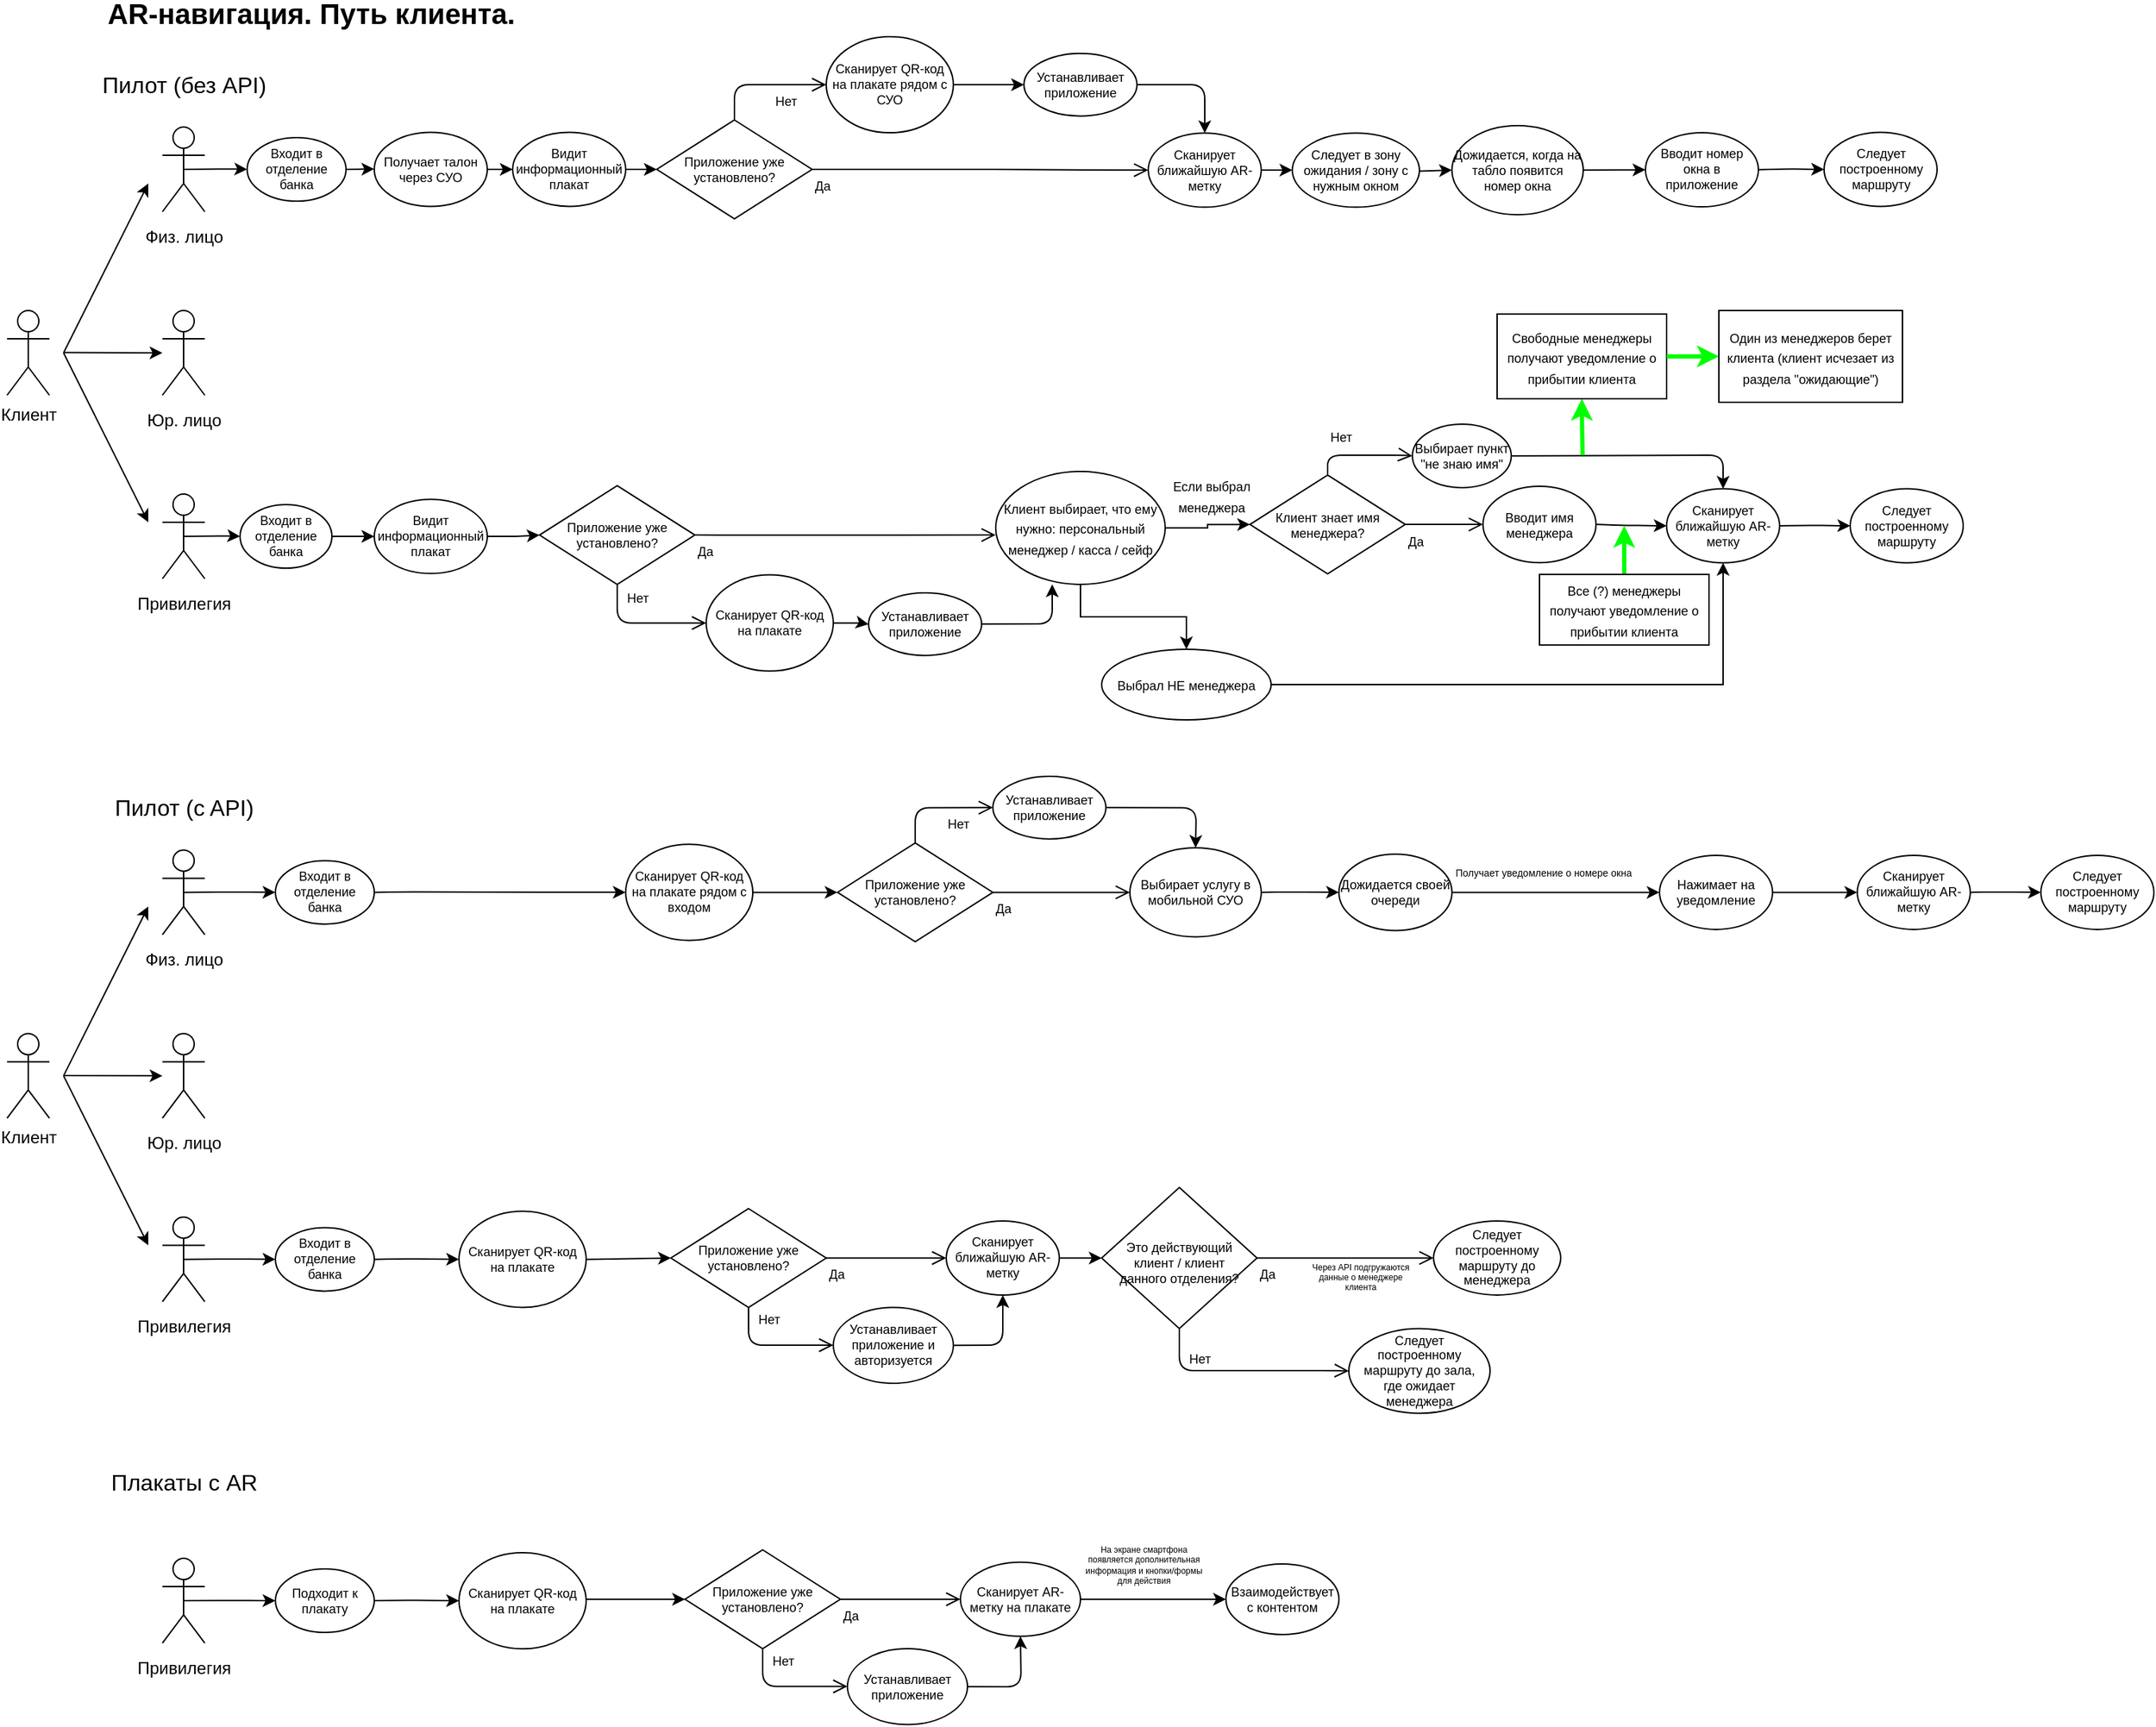 <mxfile version="14.0.3" type="github">
  <diagram id="Rl4V-yFyULAMdKKbUMDl" name="Page-1">
    <mxGraphModel dx="1034" dy="491" grid="1" gridSize="10" guides="1" tooltips="1" connect="1" arrows="1" fold="1" page="1" pageScale="1" pageWidth="827" pageHeight="1169" math="0" shadow="0">
      <root>
        <mxCell id="0" />
        <mxCell id="1" parent="0" />
        <mxCell id="6beYRVkDOcadKEBixAy4-1" value="&lt;p class=&quot;MsoNormal&quot; style=&quot;margin: 0cm 0cm 8pt; line-height: 15.693px; font-size: 20px;&quot;&gt;&lt;span style=&quot;font-size: 20px;&quot;&gt;&lt;span lang=&quot;EN-US&quot; style=&quot;font-size: 20px; line-height: 17.12px;&quot;&gt;AR&lt;/span&gt;&lt;/span&gt;&lt;span style=&quot;font-size: 20px;&quot;&gt;&lt;span style=&quot;font-size: 20px; line-height: 17.12px;&quot;&gt;-навигация. Путь клиента.&lt;/span&gt;&lt;/span&gt;&lt;/p&gt;" style="text;html=1;align=center;verticalAlign=middle;resizable=0;points=[];autosize=1;fontFamily=Helvetica;fontStyle=1;fontSize=20;" parent="1" vertex="1">
          <mxGeometry x="80" y="50" width="310" height="30" as="geometry" />
        </mxCell>
        <mxCell id="6beYRVkDOcadKEBixAy4-2" value="Клиент" style="shape=umlActor;verticalLabelPosition=bottom;verticalAlign=top;html=1;outlineConnect=0;fontFamily=Helvetica;align=center;" parent="1" vertex="1">
          <mxGeometry x="20" y="270" width="30" height="60" as="geometry" />
        </mxCell>
        <mxCell id="6beYRVkDOcadKEBixAy4-3" value="Пилот (без API)" style="text;html=1;align=center;verticalAlign=middle;resizable=0;points=[];autosize=1;fontSize=16;fontFamily=Helvetica;" parent="1" vertex="1">
          <mxGeometry x="80" y="100" width="130" height="20" as="geometry" />
        </mxCell>
        <mxCell id="6beYRVkDOcadKEBixAy4-6" value="" style="endArrow=classic;html=1;fontFamily=Helvetica;fontSize=16;" parent="1" edge="1">
          <mxGeometry width="50" height="50" relative="1" as="geometry">
            <mxPoint x="60" y="300" as="sourcePoint" />
            <mxPoint x="120" y="180" as="targetPoint" />
          </mxGeometry>
        </mxCell>
        <mxCell id="6beYRVkDOcadKEBixAy4-7" value="" style="endArrow=classic;html=1;fontFamily=Helvetica;fontSize=16;" parent="1" edge="1">
          <mxGeometry width="50" height="50" relative="1" as="geometry">
            <mxPoint x="60" y="299.76" as="sourcePoint" />
            <mxPoint x="130" y="300" as="targetPoint" />
          </mxGeometry>
        </mxCell>
        <mxCell id="6beYRVkDOcadKEBixAy4-8" value="" style="endArrow=classic;html=1;fontFamily=Helvetica;fontSize=16;" parent="1" edge="1">
          <mxGeometry width="50" height="50" relative="1" as="geometry">
            <mxPoint x="60" y="300" as="sourcePoint" />
            <mxPoint x="120" y="420" as="targetPoint" />
          </mxGeometry>
        </mxCell>
        <mxCell id="6beYRVkDOcadKEBixAy4-9" value="&lt;font style=&quot;font-size: 12px&quot;&gt;Физ. лицо&lt;/font&gt;" style="shape=umlActor;verticalLabelPosition=bottom;verticalAlign=top;html=1;outlineConnect=0;fontFamily=Helvetica;fontSize=16;align=center;" parent="1" vertex="1">
          <mxGeometry x="130" y="140" width="30" height="60" as="geometry" />
        </mxCell>
        <mxCell id="6beYRVkDOcadKEBixAy4-10" value="&lt;font style=&quot;font-size: 12px&quot;&gt;Юр. лицо&lt;/font&gt;" style="shape=umlActor;verticalLabelPosition=bottom;verticalAlign=top;html=1;outlineConnect=0;fontFamily=Helvetica;fontSize=16;align=center;" parent="1" vertex="1">
          <mxGeometry x="130" y="270" width="30" height="60" as="geometry" />
        </mxCell>
        <mxCell id="6beYRVkDOcadKEBixAy4-11" value="&lt;font style=&quot;font-size: 12px&quot;&gt;Привилегия&lt;/font&gt;" style="shape=umlActor;verticalLabelPosition=bottom;verticalAlign=top;html=1;outlineConnect=0;fontFamily=Helvetica;fontSize=16;align=center;" parent="1" vertex="1">
          <mxGeometry x="130" y="400" width="30" height="60" as="geometry" />
        </mxCell>
        <mxCell id="6beYRVkDOcadKEBixAy4-12" value="" style="endArrow=classic;html=1;fontFamily=Helvetica;fontSize=16;entryX=0;entryY=0.5;entryDx=0;entryDy=0;exitX=0.5;exitY=0.5;exitDx=0;exitDy=0;exitPerimeter=0;" parent="1" source="6beYRVkDOcadKEBixAy4-9" target="6beYRVkDOcadKEBixAy4-17" edge="1">
          <mxGeometry width="50" height="50" relative="1" as="geometry">
            <mxPoint x="170" y="169.71" as="sourcePoint" />
            <mxPoint x="200" y="169.71" as="targetPoint" />
            <Array as="points">
              <mxPoint x="180" y="169.71" />
            </Array>
          </mxGeometry>
        </mxCell>
        <mxCell id="6beYRVkDOcadKEBixAy4-17" value="Входит в отделение банка" style="ellipse;fontFamily=Helvetica;fontSize=9;align=center;verticalAlign=middle;horizontal=1;spacing=2;whiteSpace=wrap;html=1;" parent="1" vertex="1">
          <mxGeometry x="190" y="147.5" width="70" height="45" as="geometry" />
        </mxCell>
        <mxCell id="6beYRVkDOcadKEBixAy4-24" value="" style="endArrow=classic;html=1;fontFamily=Helvetica;fontSize=16;entryX=0;entryY=0.5;entryDx=0;entryDy=0;exitX=0.5;exitY=0.5;exitDx=0;exitDy=0;exitPerimeter=0;" parent="1" source="6beYRVkDOcadKEBixAy4-11" target="6beYRVkDOcadKEBixAy4-25" edge="1">
          <mxGeometry width="50" height="50" relative="1" as="geometry">
            <mxPoint x="170" y="429.71" as="sourcePoint" />
            <mxPoint x="200" y="429.71" as="targetPoint" />
            <Array as="points">
              <mxPoint x="180" y="429.71" />
            </Array>
          </mxGeometry>
        </mxCell>
        <mxCell id="zda39viZkUBvIgCVlpMY-27" value="" style="edgeStyle=orthogonalEdgeStyle;rounded=0;orthogonalLoop=1;jettySize=auto;html=1;strokeColor=#000000;strokeWidth=1;" edge="1" parent="1" source="6beYRVkDOcadKEBixAy4-25" target="zda39viZkUBvIgCVlpMY-25">
          <mxGeometry relative="1" as="geometry" />
        </mxCell>
        <mxCell id="6beYRVkDOcadKEBixAy4-25" value="Входит в отделение банка" style="ellipse;fontFamily=Helvetica;fontSize=9;align=center;verticalAlign=middle;horizontal=1;spacing=2;whiteSpace=wrap;html=1;" parent="1" vertex="1">
          <mxGeometry x="185" y="407.5" width="65" height="45" as="geometry" />
        </mxCell>
        <mxCell id="6beYRVkDOcadKEBixAy4-32" value="" style="endArrow=classic;html=1;fontFamily=Helvetica;fontSize=16;entryX=0;entryY=0.5;entryDx=0;entryDy=0;exitX=1;exitY=0.5;exitDx=0;exitDy=0;" parent="1" source="6beYRVkDOcadKEBixAy4-17" target="6beYRVkDOcadKEBixAy4-33" edge="1">
          <mxGeometry width="50" height="50" relative="1" as="geometry">
            <mxPoint x="262" y="170" as="sourcePoint" />
            <mxPoint x="300" y="169.71" as="targetPoint" />
            <Array as="points">
              <mxPoint x="280" y="169.71" />
            </Array>
          </mxGeometry>
        </mxCell>
        <mxCell id="zda39viZkUBvIgCVlpMY-19" value="" style="edgeStyle=orthogonalEdgeStyle;rounded=0;orthogonalLoop=1;jettySize=auto;html=1;strokeColor=#000000;strokeWidth=1;" edge="1" parent="1" source="6beYRVkDOcadKEBixAy4-33" target="zda39viZkUBvIgCVlpMY-18">
          <mxGeometry relative="1" as="geometry" />
        </mxCell>
        <mxCell id="6beYRVkDOcadKEBixAy4-33" value="Получает талон через СУО" style="ellipse;fontFamily=Helvetica;fontSize=9;align=center;verticalAlign=middle;horizontal=1;spacing=2;whiteSpace=wrap;html=1;" parent="1" vertex="1">
          <mxGeometry x="280" y="143.75" width="80" height="52.5" as="geometry" />
        </mxCell>
        <mxCell id="zda39viZkUBvIgCVlpMY-11" value="" style="edgeStyle=orthogonalEdgeStyle;rounded=0;orthogonalLoop=1;jettySize=auto;html=1;strokeWidth=1;" edge="1" parent="1" source="6beYRVkDOcadKEBixAy4-35" target="6beYRVkDOcadKEBixAy4-50">
          <mxGeometry relative="1" as="geometry" />
        </mxCell>
        <mxCell id="6beYRVkDOcadKEBixAy4-35" value="Сканирует QR-код на плакате рядом с СУО" style="ellipse;fontFamily=Helvetica;fontSize=9;align=center;verticalAlign=middle;horizontal=1;spacing=2;whiteSpace=wrap;html=1;" parent="1" vertex="1">
          <mxGeometry x="600" y="75.94" width="90" height="68.12" as="geometry" />
        </mxCell>
        <mxCell id="6beYRVkDOcadKEBixAy4-46" value="Приложение уже установлено?" style="rhombus;whiteSpace=wrap;html=1;fontFamily=Helvetica;fontSize=9;align=center;fillColor=none;" parent="1" vertex="1">
          <mxGeometry x="480" y="135" width="110" height="70" as="geometry" />
        </mxCell>
        <mxCell id="6beYRVkDOcadKEBixAy4-47" value="Нет" style="edgeStyle=orthogonalEdgeStyle;html=1;align=left;verticalAlign=bottom;endArrow=open;endSize=8;fontFamily=Helvetica;fontSize=9;exitX=0.5;exitY=0;exitDx=0;exitDy=0;" parent="1" source="6beYRVkDOcadKEBixAy4-46" edge="1">
          <mxGeometry x="0.143" y="-20" relative="1" as="geometry">
            <mxPoint x="600" y="110" as="targetPoint" />
            <Array as="points">
              <mxPoint x="535" y="110" />
            </Array>
            <mxPoint as="offset" />
          </mxGeometry>
        </mxCell>
        <mxCell id="6beYRVkDOcadKEBixAy4-48" value="Да" style="edgeStyle=orthogonalEdgeStyle;html=1;align=left;verticalAlign=top;endArrow=open;endSize=8;fontFamily=Helvetica;fontSize=9;exitX=1;exitY=0.5;exitDx=0;exitDy=0;entryX=0;entryY=0.5;entryDx=0;entryDy=0;" parent="1" source="6beYRVkDOcadKEBixAy4-46" target="zda39viZkUBvIgCVlpMY-20" edge="1">
          <mxGeometry x="-1" relative="1" as="geometry">
            <mxPoint x="820" y="170" as="targetPoint" />
            <mxPoint x="750" y="170" as="sourcePoint" />
          </mxGeometry>
        </mxCell>
        <mxCell id="6beYRVkDOcadKEBixAy4-49" value="" style="endArrow=classic;html=1;fontFamily=Helvetica;fontSize=9;entryX=0;entryY=0.5;entryDx=0;entryDy=0;" parent="1" target="6beYRVkDOcadKEBixAy4-46" edge="1">
          <mxGeometry width="50" height="50" relative="1" as="geometry">
            <mxPoint x="440" y="170" as="sourcePoint" />
            <mxPoint x="610" y="170" as="targetPoint" />
          </mxGeometry>
        </mxCell>
        <mxCell id="6beYRVkDOcadKEBixAy4-50" value="Устанавливает приложение" style="ellipse;fontFamily=Helvetica;fontSize=9;align=center;verticalAlign=middle;horizontal=1;spacing=2;whiteSpace=wrap;html=1;" parent="1" vertex="1">
          <mxGeometry x="740" y="87.82" width="80" height="44.37" as="geometry" />
        </mxCell>
        <mxCell id="6beYRVkDOcadKEBixAy4-52" value="" style="endArrow=classic;html=1;strokeColor=#000000;fontFamily=Helvetica;fontSize=9;exitX=1;exitY=0.5;exitDx=0;exitDy=0;entryX=0.5;entryY=0;entryDx=0;entryDy=0;" parent="1" source="6beYRVkDOcadKEBixAy4-50" target="zda39viZkUBvIgCVlpMY-20" edge="1">
          <mxGeometry width="50" height="50" relative="1" as="geometry">
            <mxPoint x="820" y="110" as="sourcePoint" />
            <mxPoint x="870" y="130" as="targetPoint" />
            <Array as="points">
              <mxPoint x="868" y="110" />
            </Array>
          </mxGeometry>
        </mxCell>
        <mxCell id="6beYRVkDOcadKEBixAy4-53" value="Дожидается, когда на табло появится номер окна" style="ellipse;fontFamily=Helvetica;fontSize=9;align=center;verticalAlign=middle;horizontal=1;spacing=2;whiteSpace=wrap;html=1;" parent="1" vertex="1">
          <mxGeometry x="1043" y="138.99" width="93" height="63.13" as="geometry" />
        </mxCell>
        <mxCell id="6beYRVkDOcadKEBixAy4-54" value="" style="endArrow=classic;html=1;fontFamily=Helvetica;fontSize=16;exitX=1;exitY=0.5;exitDx=0;exitDy=0;entryX=0;entryY=0.5;entryDx=0;entryDy=0;" parent="1" source="6beYRVkDOcadKEBixAy4-53" target="6beYRVkDOcadKEBixAy4-55" edge="1">
          <mxGeometry width="50" height="50" relative="1" as="geometry">
            <mxPoint x="1006.5" y="169.71" as="sourcePoint" />
            <mxPoint x="1036.5" y="169.71" as="targetPoint" />
            <Array as="points" />
          </mxGeometry>
        </mxCell>
        <mxCell id="6beYRVkDOcadKEBixAy4-55" value="Вводит номер окна в приложение" style="ellipse;fontFamily=Helvetica;fontSize=9;align=center;verticalAlign=middle;horizontal=1;spacing=2;whiteSpace=wrap;html=1;" parent="1" vertex="1">
          <mxGeometry x="1180" y="144.06" width="80" height="52.5" as="geometry" />
        </mxCell>
        <mxCell id="6beYRVkDOcadKEBixAy4-63" value="" style="endArrow=classic;html=1;fontFamily=Helvetica;fontSize=16;exitX=1;exitY=0.5;exitDx=0;exitDy=0;entryX=0;entryY=0.5;entryDx=0;entryDy=0;" parent="1" source="6beYRVkDOcadKEBixAy4-55" target="6beYRVkDOcadKEBixAy4-64" edge="1">
          <mxGeometry width="50" height="50" relative="1" as="geometry">
            <mxPoint x="1256.5" y="170" as="sourcePoint" />
            <mxPoint x="1296.5" y="169.71" as="targetPoint" />
            <Array as="points">
              <mxPoint x="1276.5" y="169.71" />
            </Array>
          </mxGeometry>
        </mxCell>
        <mxCell id="6beYRVkDOcadKEBixAy4-64" value="Следует построенному маршруту" style="ellipse;fontFamily=Helvetica;fontSize=9;align=center;verticalAlign=middle;horizontal=1;spacing=2;whiteSpace=wrap;html=1;" parent="1" vertex="1">
          <mxGeometry x="1306.5" y="143.75" width="80" height="52.5" as="geometry" />
        </mxCell>
        <mxCell id="zda39viZkUBvIgCVlpMY-17" value="" style="edgeStyle=orthogonalEdgeStyle;rounded=0;orthogonalLoop=1;jettySize=auto;html=1;strokeColor=#000000;strokeWidth=1;" edge="1" parent="1" source="6beYRVkDOcadKEBixAy4-66" target="6beYRVkDOcadKEBixAy4-80">
          <mxGeometry relative="1" as="geometry" />
        </mxCell>
        <mxCell id="6beYRVkDOcadKEBixAy4-66" value="Сканирует QR-код на плакате" style="ellipse;fontFamily=Helvetica;fontSize=9;align=center;verticalAlign=middle;horizontal=1;spacing=2;whiteSpace=wrap;html=1;" parent="1" vertex="1">
          <mxGeometry x="515" y="457.31" width="90" height="68.12" as="geometry" />
        </mxCell>
        <mxCell id="6beYRVkDOcadKEBixAy4-73" value="Приложение уже установлено?" style="rhombus;whiteSpace=wrap;html=1;fontFamily=Helvetica;fontSize=9;align=center;fillColor=none;" parent="1" vertex="1">
          <mxGeometry x="397" y="394.06" width="110" height="70" as="geometry" />
        </mxCell>
        <mxCell id="6beYRVkDOcadKEBixAy4-74" value="Нет" style="edgeStyle=orthogonalEdgeStyle;html=1;align=left;verticalAlign=bottom;endArrow=open;endSize=8;fontFamily=Helvetica;fontSize=9;exitX=0.5;exitY=1;exitDx=0;exitDy=0;entryX=0;entryY=0.5;entryDx=0;entryDy=0;" parent="1" source="6beYRVkDOcadKEBixAy4-73" target="6beYRVkDOcadKEBixAy4-66" edge="1">
          <mxGeometry x="-0.606" y="5" relative="1" as="geometry">
            <mxPoint x="507" y="489.06" as="targetPoint" />
            <Array as="points">
              <mxPoint x="452" y="491.06" />
            </Array>
            <mxPoint as="offset" />
          </mxGeometry>
        </mxCell>
        <mxCell id="6beYRVkDOcadKEBixAy4-75" value="Да" style="edgeStyle=orthogonalEdgeStyle;html=1;align=left;verticalAlign=top;endArrow=open;endSize=8;fontFamily=Helvetica;fontSize=9;exitX=1;exitY=0.5;exitDx=0;exitDy=0;" parent="1" source="6beYRVkDOcadKEBixAy4-73" edge="1">
          <mxGeometry x="-1" relative="1" as="geometry">
            <mxPoint x="720" y="429" as="targetPoint" />
            <mxPoint x="470" y="429.06" as="sourcePoint" />
          </mxGeometry>
        </mxCell>
        <mxCell id="6beYRVkDOcadKEBixAy4-80" value="Устанавливает приложение" style="ellipse;fontFamily=Helvetica;fontSize=9;align=center;verticalAlign=middle;horizontal=1;spacing=2;whiteSpace=wrap;html=1;" parent="1" vertex="1">
          <mxGeometry x="630" y="470" width="80" height="44.37" as="geometry" />
        </mxCell>
        <mxCell id="6beYRVkDOcadKEBixAy4-81" value="" style="endArrow=classic;html=1;strokeColor=#000000;fontFamily=Helvetica;fontSize=9;exitX=1;exitY=0.5;exitDx=0;exitDy=0;" parent="1" source="6beYRVkDOcadKEBixAy4-80" edge="1">
          <mxGeometry width="50" height="50" relative="1" as="geometry">
            <mxPoint x="880.5" y="492.185" as="sourcePoint" />
            <mxPoint x="760" y="464" as="targetPoint" />
            <Array as="points">
              <mxPoint x="760" y="492" />
            </Array>
          </mxGeometry>
        </mxCell>
        <mxCell id="6beYRVkDOcadKEBixAy4-84" value="Клиент знает имя менеджера?" style="rhombus;whiteSpace=wrap;html=1;fontFamily=Helvetica;fontSize=9;align=center;fillColor=none;" parent="1" vertex="1">
          <mxGeometry x="900" y="386.56" width="110" height="70" as="geometry" />
        </mxCell>
        <mxCell id="6beYRVkDOcadKEBixAy4-85" value="Нет" style="edgeStyle=orthogonalEdgeStyle;html=1;align=left;verticalAlign=bottom;endArrow=open;endSize=8;fontFamily=Helvetica;fontSize=9;exitX=0.5;exitY=0;exitDx=0;exitDy=0;entryX=0;entryY=0.5;entryDx=0;entryDy=0;" parent="1" source="6beYRVkDOcadKEBixAy4-84" target="6beYRVkDOcadKEBixAy4-88" edge="1">
          <mxGeometry x="-0.606" y="5" relative="1" as="geometry">
            <mxPoint x="1010" y="372.5" as="targetPoint" />
            <Array as="points">
              <mxPoint x="955" y="372.5" />
              <mxPoint x="1010" y="372.5" />
            </Array>
            <mxPoint as="offset" />
          </mxGeometry>
        </mxCell>
        <mxCell id="6beYRVkDOcadKEBixAy4-86" value="Да" style="edgeStyle=orthogonalEdgeStyle;html=1;align=left;verticalAlign=top;endArrow=open;endSize=8;fontFamily=Helvetica;fontSize=9;exitX=1;exitY=0.5;exitDx=0;exitDy=0;entryX=0;entryY=0.5;entryDx=0;entryDy=0;" parent="1" source="6beYRVkDOcadKEBixAy4-84" target="6beYRVkDOcadKEBixAy4-87" edge="1">
          <mxGeometry x="-1" relative="1" as="geometry">
            <mxPoint x="1055" y="421.5" as="targetPoint" />
            <mxPoint x="1030" y="421.56" as="sourcePoint" />
          </mxGeometry>
        </mxCell>
        <mxCell id="6beYRVkDOcadKEBixAy4-87" value="Вводит имя менеджера" style="ellipse;fontFamily=Helvetica;fontSize=9;align=center;verticalAlign=middle;horizontal=1;spacing=2;whiteSpace=wrap;html=1;" parent="1" vertex="1">
          <mxGeometry x="1065" y="394.53" width="80" height="54.06" as="geometry" />
        </mxCell>
        <mxCell id="6beYRVkDOcadKEBixAy4-88" value="Выбирает пункт &quot;не знаю имя&quot;" style="ellipse;fontFamily=Helvetica;fontSize=9;align=center;verticalAlign=middle;horizontal=1;spacing=2;whiteSpace=wrap;html=1;" parent="1" vertex="1">
          <mxGeometry x="1015" y="350.47" width="70" height="45" as="geometry" />
        </mxCell>
        <mxCell id="6beYRVkDOcadKEBixAy4-90" value="" style="endArrow=classic;html=1;fontFamily=Helvetica;fontSize=16;exitX=1;exitY=0.5;exitDx=0;exitDy=0;entryX=0;entryY=0.5;entryDx=0;entryDy=0;" parent="1" source="6beYRVkDOcadKEBixAy4-87" target="6beYRVkDOcadKEBixAy4-91" edge="1">
          <mxGeometry width="50" height="50" relative="1" as="geometry">
            <mxPoint x="1155.0" y="422.21" as="sourcePoint" />
            <mxPoint x="1185.0" y="422.21" as="targetPoint" />
            <Array as="points">
              <mxPoint x="1165" y="422.21" />
            </Array>
          </mxGeometry>
        </mxCell>
        <mxCell id="6beYRVkDOcadKEBixAy4-91" value="Сканирует ближайшую AR-метку" style="ellipse;fontFamily=Helvetica;fontSize=9;align=center;verticalAlign=middle;horizontal=1;spacing=2;whiteSpace=wrap;html=1;" parent="1" vertex="1">
          <mxGeometry x="1195" y="396.25" width="80" height="52.5" as="geometry" />
        </mxCell>
        <mxCell id="6beYRVkDOcadKEBixAy4-92" value="" style="endArrow=classic;html=1;fontFamily=Helvetica;fontSize=16;exitX=1;exitY=0.5;exitDx=0;exitDy=0;entryX=0;entryY=0.5;entryDx=0;entryDy=0;" parent="1" source="6beYRVkDOcadKEBixAy4-91" target="6beYRVkDOcadKEBixAy4-93" edge="1">
          <mxGeometry width="50" height="50" relative="1" as="geometry">
            <mxPoint x="1285" y="422.21" as="sourcePoint" />
            <mxPoint x="1315" y="422.21" as="targetPoint" />
            <Array as="points">
              <mxPoint x="1295" y="422.21" />
            </Array>
          </mxGeometry>
        </mxCell>
        <mxCell id="6beYRVkDOcadKEBixAy4-93" value="Следует построенному маршруту" style="ellipse;fontFamily=Helvetica;fontSize=9;align=center;verticalAlign=middle;horizontal=1;spacing=2;whiteSpace=wrap;html=1;" parent="1" vertex="1">
          <mxGeometry x="1325" y="396.25" width="80" height="52.5" as="geometry" />
        </mxCell>
        <mxCell id="6beYRVkDOcadKEBixAy4-95" value="" style="endArrow=classic;html=1;labelBackgroundColor=none;strokeColor=#000000;fontFamily=Helvetica;fontSize=9;fontColor=#999999;exitX=1;exitY=0.5;exitDx=0;exitDy=0;entryX=0.5;entryY=0;entryDx=0;entryDy=0;" parent="1" source="6beYRVkDOcadKEBixAy4-88" target="6beYRVkDOcadKEBixAy4-91" edge="1">
          <mxGeometry width="50" height="50" relative="1" as="geometry">
            <mxPoint x="1095" y="372.5" as="sourcePoint" />
            <mxPoint x="1235" y="392.5" as="targetPoint" />
            <Array as="points">
              <mxPoint x="1235" y="372.5" />
            </Array>
          </mxGeometry>
        </mxCell>
        <mxCell id="xebTYlJ-SDRPZuFSlQb_-50" value="Клиент" style="shape=umlActor;verticalLabelPosition=bottom;verticalAlign=top;html=1;outlineConnect=0;fontFamily=Helvetica;align=center;" parent="1" vertex="1">
          <mxGeometry x="20" y="782.19" width="30" height="60" as="geometry" />
        </mxCell>
        <mxCell id="xebTYlJ-SDRPZuFSlQb_-51" value="Пилот (c API)" style="text;html=1;align=center;verticalAlign=middle;resizable=0;points=[];autosize=1;fontSize=16;fontFamily=Helvetica;" parent="1" vertex="1">
          <mxGeometry x="85" y="612.19" width="120" height="20" as="geometry" />
        </mxCell>
        <mxCell id="xebTYlJ-SDRPZuFSlQb_-52" value="" style="endArrow=classic;html=1;fontFamily=Helvetica;fontSize=16;" parent="1" edge="1">
          <mxGeometry width="50" height="50" relative="1" as="geometry">
            <mxPoint x="60.0" y="812.19" as="sourcePoint" />
            <mxPoint x="120.0" y="692.19" as="targetPoint" />
          </mxGeometry>
        </mxCell>
        <mxCell id="xebTYlJ-SDRPZuFSlQb_-53" value="" style="endArrow=classic;html=1;fontFamily=Helvetica;fontSize=16;" parent="1" edge="1">
          <mxGeometry width="50" height="50" relative="1" as="geometry">
            <mxPoint x="60.0" y="811.95" as="sourcePoint" />
            <mxPoint x="130.0" y="812.19" as="targetPoint" />
          </mxGeometry>
        </mxCell>
        <mxCell id="xebTYlJ-SDRPZuFSlQb_-54" value="" style="endArrow=classic;html=1;fontFamily=Helvetica;fontSize=16;" parent="1" edge="1">
          <mxGeometry width="50" height="50" relative="1" as="geometry">
            <mxPoint x="60.0" y="812.19" as="sourcePoint" />
            <mxPoint x="120.0" y="932.19" as="targetPoint" />
          </mxGeometry>
        </mxCell>
        <mxCell id="xebTYlJ-SDRPZuFSlQb_-55" value="&lt;font style=&quot;font-size: 12px&quot;&gt;Физ. лицо&lt;/font&gt;" style="shape=umlActor;verticalLabelPosition=bottom;verticalAlign=top;html=1;outlineConnect=0;fontFamily=Helvetica;fontSize=16;align=center;" parent="1" vertex="1">
          <mxGeometry x="130" y="652.19" width="30" height="60" as="geometry" />
        </mxCell>
        <mxCell id="xebTYlJ-SDRPZuFSlQb_-56" value="&lt;font style=&quot;font-size: 12px&quot;&gt;Юр. лицо&lt;/font&gt;" style="shape=umlActor;verticalLabelPosition=bottom;verticalAlign=top;html=1;outlineConnect=0;fontFamily=Helvetica;fontSize=16;align=center;" parent="1" vertex="1">
          <mxGeometry x="130" y="782.19" width="30" height="60" as="geometry" />
        </mxCell>
        <mxCell id="xebTYlJ-SDRPZuFSlQb_-57" value="&lt;font style=&quot;font-size: 12px&quot;&gt;Привилегия&lt;/font&gt;" style="shape=umlActor;verticalLabelPosition=bottom;verticalAlign=top;html=1;outlineConnect=0;fontFamily=Helvetica;fontSize=16;align=center;" parent="1" vertex="1">
          <mxGeometry x="130" y="912.19" width="30" height="60" as="geometry" />
        </mxCell>
        <mxCell id="xebTYlJ-SDRPZuFSlQb_-58" value="" style="endArrow=classic;html=1;fontFamily=Helvetica;fontSize=16;entryX=0;entryY=0.5;entryDx=0;entryDy=0;exitX=0.5;exitY=0.5;exitDx=0;exitDy=0;exitPerimeter=0;" parent="1" source="xebTYlJ-SDRPZuFSlQb_-55" target="xebTYlJ-SDRPZuFSlQb_-59" edge="1">
          <mxGeometry width="50" height="50" relative="1" as="geometry">
            <mxPoint x="170" y="681.9" as="sourcePoint" />
            <mxPoint x="200" y="681.9" as="targetPoint" />
            <Array as="points">
              <mxPoint x="180" y="681.9" />
            </Array>
          </mxGeometry>
        </mxCell>
        <mxCell id="xebTYlJ-SDRPZuFSlQb_-59" value="Входит в отделение банка" style="ellipse;fontFamily=Helvetica;fontSize=9;align=center;verticalAlign=middle;horizontal=1;spacing=2;whiteSpace=wrap;html=1;" parent="1" vertex="1">
          <mxGeometry x="210" y="659.69" width="70" height="45" as="geometry" />
        </mxCell>
        <mxCell id="xebTYlJ-SDRPZuFSlQb_-60" value="" style="endArrow=classic;html=1;fontFamily=Helvetica;fontSize=16;entryX=0;entryY=0.5;entryDx=0;entryDy=0;exitX=0.5;exitY=0.5;exitDx=0;exitDy=0;exitPerimeter=0;" parent="1" source="xebTYlJ-SDRPZuFSlQb_-57" target="xebTYlJ-SDRPZuFSlQb_-61" edge="1">
          <mxGeometry width="50" height="50" relative="1" as="geometry">
            <mxPoint x="170" y="941.9" as="sourcePoint" />
            <mxPoint x="200" y="941.9" as="targetPoint" />
            <Array as="points">
              <mxPoint x="180" y="941.9" />
            </Array>
          </mxGeometry>
        </mxCell>
        <mxCell id="xebTYlJ-SDRPZuFSlQb_-61" value="Входит в отделение банка" style="ellipse;fontFamily=Helvetica;fontSize=9;align=center;verticalAlign=middle;horizontal=1;spacing=2;whiteSpace=wrap;html=1;" parent="1" vertex="1">
          <mxGeometry x="210" y="919.69" width="70" height="45" as="geometry" />
        </mxCell>
        <mxCell id="xebTYlJ-SDRPZuFSlQb_-62" value="" style="endArrow=classic;html=1;fontFamily=Helvetica;fontSize=16;entryX=0;entryY=0.5;entryDx=0;entryDy=0;exitX=1;exitY=0.5;exitDx=0;exitDy=0;" parent="1" source="xebTYlJ-SDRPZuFSlQb_-59" target="xebTYlJ-SDRPZuFSlQb_-65" edge="1">
          <mxGeometry width="50" height="50" relative="1" as="geometry">
            <mxPoint x="282" y="682.19" as="sourcePoint" />
            <mxPoint x="330.0" y="682.19" as="targetPoint" />
            <Array as="points">
              <mxPoint x="300" y="681.9" />
            </Array>
          </mxGeometry>
        </mxCell>
        <mxCell id="xebTYlJ-SDRPZuFSlQb_-65" value="Сканирует QR-код на плакате рядом с входом" style="ellipse;fontFamily=Helvetica;fontSize=9;align=center;verticalAlign=middle;horizontal=1;spacing=2;whiteSpace=wrap;html=1;" parent="1" vertex="1">
          <mxGeometry x="458" y="648.13" width="90" height="68.12" as="geometry" />
        </mxCell>
        <mxCell id="xebTYlJ-SDRPZuFSlQb_-66" value="Приложение уже установлено?" style="rhombus;whiteSpace=wrap;html=1;fontFamily=Helvetica;fontSize=9;align=center;fillColor=none;" parent="1" vertex="1">
          <mxGeometry x="608" y="647.19" width="110" height="70" as="geometry" />
        </mxCell>
        <mxCell id="xebTYlJ-SDRPZuFSlQb_-67" value="Нет" style="edgeStyle=orthogonalEdgeStyle;html=1;align=left;verticalAlign=bottom;endArrow=open;endSize=8;fontFamily=Helvetica;fontSize=9;exitX=0.5;exitY=0;exitDx=0;exitDy=0;entryX=0;entryY=0.5;entryDx=0;entryDy=0;" parent="1" source="xebTYlJ-SDRPZuFSlQb_-66" target="xebTYlJ-SDRPZuFSlQb_-70" edge="1">
          <mxGeometry x="0.143" y="-20" relative="1" as="geometry">
            <mxPoint x="708" y="622.19" as="targetPoint" />
            <Array as="points">
              <mxPoint x="663" y="622.19" />
            </Array>
            <mxPoint as="offset" />
          </mxGeometry>
        </mxCell>
        <mxCell id="xebTYlJ-SDRPZuFSlQb_-68" value="Да" style="edgeStyle=orthogonalEdgeStyle;html=1;align=left;verticalAlign=top;endArrow=open;endSize=8;fontFamily=Helvetica;fontSize=9;exitX=1;exitY=0.5;exitDx=0;exitDy=0;entryX=0;entryY=0.5;entryDx=0;entryDy=0;" parent="1" source="xebTYlJ-SDRPZuFSlQb_-66" target="xebTYlJ-SDRPZuFSlQb_-72" edge="1">
          <mxGeometry x="-1" relative="1" as="geometry">
            <mxPoint x="808" y="682.19" as="targetPoint" />
            <mxPoint x="738" y="682.19" as="sourcePoint" />
          </mxGeometry>
        </mxCell>
        <mxCell id="xebTYlJ-SDRPZuFSlQb_-69" value="" style="endArrow=classic;html=1;fontFamily=Helvetica;fontSize=9;exitX=1;exitY=0.5;exitDx=0;exitDy=0;entryX=0;entryY=0.5;entryDx=0;entryDy=0;" parent="1" source="xebTYlJ-SDRPZuFSlQb_-65" target="xebTYlJ-SDRPZuFSlQb_-66" edge="1">
          <mxGeometry width="50" height="50" relative="1" as="geometry">
            <mxPoint x="558" y="682.19" as="sourcePoint" />
            <mxPoint x="598" y="682.19" as="targetPoint" />
          </mxGeometry>
        </mxCell>
        <mxCell id="xebTYlJ-SDRPZuFSlQb_-70" value="Устанавливает приложение" style="ellipse;fontFamily=Helvetica;fontSize=9;align=center;verticalAlign=middle;horizontal=1;spacing=2;whiteSpace=wrap;html=1;" parent="1" vertex="1">
          <mxGeometry x="718" y="600" width="80" height="44.37" as="geometry" />
        </mxCell>
        <mxCell id="xebTYlJ-SDRPZuFSlQb_-71" value="" style="endArrow=classic;html=1;strokeColor=#000000;fontFamily=Helvetica;fontSize=9;exitX=1;exitY=0.5;exitDx=0;exitDy=0;entryX=0.5;entryY=0;entryDx=0;entryDy=0;" parent="1" source="xebTYlJ-SDRPZuFSlQb_-70" target="xebTYlJ-SDRPZuFSlQb_-72" edge="1">
          <mxGeometry width="50" height="50" relative="1" as="geometry">
            <mxPoint x="808" y="622.19" as="sourcePoint" />
            <mxPoint x="858" y="642.19" as="targetPoint" />
            <Array as="points">
              <mxPoint x="862" y="622.19" />
            </Array>
          </mxGeometry>
        </mxCell>
        <mxCell id="xebTYlJ-SDRPZuFSlQb_-72" value="Выбирает услугу в мобильной СУО" style="ellipse;fontFamily=Helvetica;fontSize=9;align=center;verticalAlign=middle;horizontal=1;spacing=2;whiteSpace=wrap;html=1;" parent="1" vertex="1">
          <mxGeometry x="815" y="650.63" width="93" height="63.13" as="geometry" />
        </mxCell>
        <mxCell id="xebTYlJ-SDRPZuFSlQb_-73" value="" style="endArrow=classic;html=1;fontFamily=Helvetica;fontSize=16;exitX=1;exitY=0.5;exitDx=0;exitDy=0;entryX=0;entryY=0.5;entryDx=0;entryDy=0;" parent="1" source="xebTYlJ-SDRPZuFSlQb_-72" target="xebTYlJ-SDRPZuFSlQb_-97" edge="1">
          <mxGeometry width="50" height="50" relative="1" as="geometry">
            <mxPoint x="918" y="681.9" as="sourcePoint" />
            <mxPoint x="960" y="682" as="targetPoint" />
            <Array as="points">
              <mxPoint x="928" y="681.9" />
            </Array>
          </mxGeometry>
        </mxCell>
        <mxCell id="xebTYlJ-SDRPZuFSlQb_-76" value="Сканирует ближайшую AR-метку" style="ellipse;fontFamily=Helvetica;fontSize=9;align=center;verticalAlign=middle;horizontal=1;spacing=2;whiteSpace=wrap;html=1;" parent="1" vertex="1">
          <mxGeometry x="1330" y="655.94" width="80" height="52.5" as="geometry" />
        </mxCell>
        <mxCell id="xebTYlJ-SDRPZuFSlQb_-77" value="" style="endArrow=classic;html=1;fontFamily=Helvetica;fontSize=16;exitX=1;exitY=0.5;exitDx=0;exitDy=0;entryX=0;entryY=0.5;entryDx=0;entryDy=0;" parent="1" source="xebTYlJ-SDRPZuFSlQb_-76" target="xebTYlJ-SDRPZuFSlQb_-78" edge="1">
          <mxGeometry width="50" height="50" relative="1" as="geometry">
            <mxPoint x="1420" y="681.9" as="sourcePoint" />
            <mxPoint x="1450" y="681.9" as="targetPoint" />
            <Array as="points">
              <mxPoint x="1430" y="681.9" />
            </Array>
          </mxGeometry>
        </mxCell>
        <mxCell id="xebTYlJ-SDRPZuFSlQb_-78" value="Следует построенному маршруту" style="ellipse;fontFamily=Helvetica;fontSize=9;align=center;verticalAlign=middle;horizontal=1;spacing=2;whiteSpace=wrap;html=1;" parent="1" vertex="1">
          <mxGeometry x="1460" y="655.94" width="80" height="52.5" as="geometry" />
        </mxCell>
        <mxCell id="xebTYlJ-SDRPZuFSlQb_-79" value="" style="endArrow=classic;html=1;fontFamily=Helvetica;fontSize=16;exitX=1;exitY=0.5;exitDx=0;exitDy=0;entryX=0;entryY=0.5;entryDx=0;entryDy=0;" parent="1" source="xebTYlJ-SDRPZuFSlQb_-61" target="xebTYlJ-SDRPZuFSlQb_-80" edge="1">
          <mxGeometry width="50" height="50" relative="1" as="geometry">
            <mxPoint x="290" y="941.77" as="sourcePoint" />
            <mxPoint x="330" y="942.19" as="targetPoint" />
            <Array as="points">
              <mxPoint x="300" y="941.77" />
            </Array>
          </mxGeometry>
        </mxCell>
        <mxCell id="xebTYlJ-SDRPZuFSlQb_-80" value="Сканирует QR-код на плакате" style="ellipse;fontFamily=Helvetica;fontSize=9;align=center;verticalAlign=middle;horizontal=1;spacing=2;whiteSpace=wrap;html=1;" parent="1" vertex="1">
          <mxGeometry x="340" y="908.13" width="90" height="68.12" as="geometry" />
        </mxCell>
        <mxCell id="xebTYlJ-SDRPZuFSlQb_-81" value="Приложение уже установлено?" style="rhombus;whiteSpace=wrap;html=1;fontFamily=Helvetica;fontSize=9;align=center;fillColor=none;" parent="1" vertex="1">
          <mxGeometry x="490" y="906.25" width="110" height="70" as="geometry" />
        </mxCell>
        <mxCell id="xebTYlJ-SDRPZuFSlQb_-82" value="Нет" style="edgeStyle=orthogonalEdgeStyle;html=1;align=left;verticalAlign=bottom;endArrow=open;endSize=8;fontFamily=Helvetica;fontSize=9;exitX=0.5;exitY=1;exitDx=0;exitDy=0;entryX=0;entryY=0.5;entryDx=0;entryDy=0;" parent="1" source="xebTYlJ-SDRPZuFSlQb_-81" target="xebTYlJ-SDRPZuFSlQb_-85" edge="1">
          <mxGeometry x="-0.606" y="5" relative="1" as="geometry">
            <mxPoint x="570" y="1000" as="targetPoint" />
            <Array as="points">
              <mxPoint x="545" y="1003" />
              <mxPoint x="605" y="1003" />
            </Array>
            <mxPoint as="offset" />
          </mxGeometry>
        </mxCell>
        <mxCell id="xebTYlJ-SDRPZuFSlQb_-83" value="Да" style="edgeStyle=orthogonalEdgeStyle;html=1;align=left;verticalAlign=top;endArrow=open;endSize=8;fontFamily=Helvetica;fontSize=9;exitX=1;exitY=0.5;exitDx=0;exitDy=0;entryX=0;entryY=0.5;entryDx=0;entryDy=0;" parent="1" source="xebTYlJ-SDRPZuFSlQb_-81" target="xebTYlJ-SDRPZuFSlQb_-104" edge="1">
          <mxGeometry x="-1" relative="1" as="geometry">
            <mxPoint x="680" y="942" as="targetPoint" />
            <mxPoint x="620" y="941.25" as="sourcePoint" />
            <Array as="points" />
          </mxGeometry>
        </mxCell>
        <mxCell id="xebTYlJ-SDRPZuFSlQb_-84" value="" style="endArrow=classic;html=1;fontFamily=Helvetica;fontSize=9;exitX=1;exitY=0.5;exitDx=0;exitDy=0;entryX=0;entryY=0.5;entryDx=0;entryDy=0;" parent="1" source="xebTYlJ-SDRPZuFSlQb_-80" target="xebTYlJ-SDRPZuFSlQb_-81" edge="1">
          <mxGeometry width="50" height="50" relative="1" as="geometry">
            <mxPoint x="440" y="941.25" as="sourcePoint" />
            <mxPoint x="480" y="941.25" as="targetPoint" />
          </mxGeometry>
        </mxCell>
        <mxCell id="xebTYlJ-SDRPZuFSlQb_-85" value="Устанавливает приложение и авторизуется" style="ellipse;fontFamily=Helvetica;fontSize=9;align=center;verticalAlign=middle;horizontal=1;spacing=2;whiteSpace=wrap;html=1;" parent="1" vertex="1">
          <mxGeometry x="605" y="976.25" width="85" height="53.75" as="geometry" />
        </mxCell>
        <mxCell id="xebTYlJ-SDRPZuFSlQb_-87" value="Это действующий клиент / клиент данного отделения?" style="rhombus;whiteSpace=wrap;html=1;fontFamily=Helvetica;fontSize=9;align=center;fillColor=none;spacingLeft=11;spacingRight=11;spacingTop=8;" parent="1" vertex="1">
          <mxGeometry x="795" y="891.25" width="110" height="100" as="geometry" />
        </mxCell>
        <mxCell id="xebTYlJ-SDRPZuFSlQb_-88" value="Нет" style="edgeStyle=orthogonalEdgeStyle;html=1;align=left;verticalAlign=bottom;endArrow=open;endSize=8;fontFamily=Helvetica;fontSize=9;exitX=0.5;exitY=1;exitDx=0;exitDy=0;entryX=0;entryY=0.5;entryDx=0;entryDy=0;" parent="1" source="xebTYlJ-SDRPZuFSlQb_-87" target="xebTYlJ-SDRPZuFSlQb_-111" edge="1">
          <mxGeometry x="-0.606" y="5" relative="1" as="geometry">
            <mxPoint x="960" y="870" as="targetPoint" />
            <Array as="points">
              <mxPoint x="850" y="1021" />
              <mxPoint x="960" y="1021" />
            </Array>
            <mxPoint as="offset" />
          </mxGeometry>
        </mxCell>
        <mxCell id="xebTYlJ-SDRPZuFSlQb_-89" value="Да" style="edgeStyle=orthogonalEdgeStyle;html=1;align=left;verticalAlign=top;endArrow=open;endSize=8;fontFamily=Helvetica;fontSize=9;exitX=1;exitY=0.5;exitDx=0;exitDy=0;entryX=0;entryY=0.5;entryDx=0;entryDy=0;" parent="1" source="xebTYlJ-SDRPZuFSlQb_-87" target="xebTYlJ-SDRPZuFSlQb_-95" edge="1">
          <mxGeometry x="-1" relative="1" as="geometry">
            <mxPoint x="980" y="941.19" as="targetPoint" />
            <mxPoint x="885" y="857.19" as="sourcePoint" />
          </mxGeometry>
        </mxCell>
        <mxCell id="xebTYlJ-SDRPZuFSlQb_-95" value="Следует построенному маршруту до менеджера" style="ellipse;fontFamily=Helvetica;fontSize=9;align=center;verticalAlign=middle;horizontal=1;spacing=2;whiteSpace=wrap;html=1;" parent="1" vertex="1">
          <mxGeometry x="1030" y="914.94" width="90" height="52.5" as="geometry" />
        </mxCell>
        <mxCell id="xebTYlJ-SDRPZuFSlQb_-99" style="edgeStyle=orthogonalEdgeStyle;rounded=0;orthogonalLoop=1;jettySize=auto;html=1;entryX=0;entryY=0.5;entryDx=0;entryDy=0;" parent="1" source="xebTYlJ-SDRPZuFSlQb_-97" target="xebTYlJ-SDRPZuFSlQb_-102" edge="1">
          <mxGeometry relative="1" as="geometry">
            <mxPoint x="1186" y="682" as="targetPoint" />
          </mxGeometry>
        </mxCell>
        <mxCell id="xebTYlJ-SDRPZuFSlQb_-97" value="Дожидается своей очереди" style="ellipse;fontFamily=Helvetica;fontSize=9;align=center;verticalAlign=middle;horizontal=1;spacing=2;whiteSpace=wrap;html=1;" parent="1" vertex="1">
          <mxGeometry x="963" y="655.17" width="80" height="54.06" as="geometry" />
        </mxCell>
        <mxCell id="xebTYlJ-SDRPZuFSlQb_-100" value="&lt;font style=&quot;font-size: 7px;&quot;&gt;Получает уведомление о номере окна&lt;/font&gt;" style="text;html=1;strokeColor=none;fillColor=none;align=center;verticalAlign=middle;whiteSpace=wrap;rounded=0;fontSize=7;" parent="1" vertex="1">
          <mxGeometry x="1043" y="659.69" width="130" height="17.81" as="geometry" />
        </mxCell>
        <mxCell id="xebTYlJ-SDRPZuFSlQb_-103" style="edgeStyle=orthogonalEdgeStyle;rounded=0;orthogonalLoop=1;jettySize=auto;html=1;entryX=0;entryY=0.5;entryDx=0;entryDy=0;fontSize=7;" parent="1" source="xebTYlJ-SDRPZuFSlQb_-102" target="xebTYlJ-SDRPZuFSlQb_-76" edge="1">
          <mxGeometry relative="1" as="geometry" />
        </mxCell>
        <mxCell id="xebTYlJ-SDRPZuFSlQb_-102" value="Нажимает на уведомление" style="ellipse;fontFamily=Helvetica;fontSize=9;align=center;verticalAlign=middle;horizontal=1;spacing=2;whiteSpace=wrap;html=1;" parent="1" vertex="1">
          <mxGeometry x="1190" y="655.95" width="80" height="52.5" as="geometry" />
        </mxCell>
        <mxCell id="xebTYlJ-SDRPZuFSlQb_-105" style="edgeStyle=orthogonalEdgeStyle;rounded=0;orthogonalLoop=1;jettySize=auto;html=1;fontSize=9;entryX=0;entryY=0.5;entryDx=0;entryDy=0;" parent="1" source="xebTYlJ-SDRPZuFSlQb_-104" target="xebTYlJ-SDRPZuFSlQb_-87" edge="1">
          <mxGeometry relative="1" as="geometry">
            <mxPoint x="790" y="941.25" as="targetPoint" />
          </mxGeometry>
        </mxCell>
        <mxCell id="xebTYlJ-SDRPZuFSlQb_-104" value="Сканирует ближайшую AR-метку" style="ellipse;fontFamily=Helvetica;fontSize=9;align=center;verticalAlign=middle;horizontal=1;spacing=2;whiteSpace=wrap;html=1;" parent="1" vertex="1">
          <mxGeometry x="685" y="915" width="80" height="52.5" as="geometry" />
        </mxCell>
        <mxCell id="xebTYlJ-SDRPZuFSlQb_-109" value="" style="endArrow=classic;html=1;fontSize=9;entryX=0.5;entryY=1;entryDx=0;entryDy=0;exitX=1;exitY=0.5;exitDx=0;exitDy=0;" parent="1" source="xebTYlJ-SDRPZuFSlQb_-85" target="xebTYlJ-SDRPZuFSlQb_-104" edge="1">
          <mxGeometry width="50" height="50" relative="1" as="geometry">
            <mxPoint x="670" y="1030" as="sourcePoint" />
            <mxPoint x="720" y="980" as="targetPoint" />
            <Array as="points">
              <mxPoint x="725" y="1003" />
            </Array>
          </mxGeometry>
        </mxCell>
        <mxCell id="xebTYlJ-SDRPZuFSlQb_-110" value="Через API подгружаются данные о менеджере клиента" style="text;html=1;strokeColor=none;fillColor=none;align=center;verticalAlign=middle;whiteSpace=wrap;rounded=0;fontSize=6;" parent="1" vertex="1">
          <mxGeometry x="940" y="940" width="77" height="30" as="geometry" />
        </mxCell>
        <mxCell id="xebTYlJ-SDRPZuFSlQb_-111" value="Следует построенному маршруту до зала, где ожидает менеджера" style="ellipse;fontFamily=Helvetica;fontSize=9;align=center;verticalAlign=middle;horizontal=1;spacing=2;whiteSpace=wrap;html=1;spacingLeft=5;spacingRight=5;" parent="1" vertex="1">
          <mxGeometry x="970" y="991.25" width="100" height="60" as="geometry" />
        </mxCell>
        <mxCell id="xebTYlJ-SDRPZuFSlQb_-113" value="Плакаты с AR" style="text;html=1;align=center;verticalAlign=middle;resizable=0;points=[];autosize=1;fontSize=16;fontFamily=Helvetica;" parent="1" vertex="1">
          <mxGeometry x="85" y="1090" width="120" height="20" as="geometry" />
        </mxCell>
        <mxCell id="xebTYlJ-SDRPZuFSlQb_-114" value="&lt;font style=&quot;font-size: 12px&quot;&gt;Привилегия&lt;/font&gt;" style="shape=umlActor;verticalLabelPosition=bottom;verticalAlign=top;html=1;outlineConnect=0;fontFamily=Helvetica;fontSize=16;align=center;" parent="1" vertex="1">
          <mxGeometry x="130" y="1154.06" width="30" height="60" as="geometry" />
        </mxCell>
        <mxCell id="xebTYlJ-SDRPZuFSlQb_-115" value="" style="endArrow=classic;html=1;fontFamily=Helvetica;fontSize=16;entryX=0;entryY=0.5;entryDx=0;entryDy=0;exitX=0.5;exitY=0.5;exitDx=0;exitDy=0;exitPerimeter=0;" parent="1" source="xebTYlJ-SDRPZuFSlQb_-114" target="xebTYlJ-SDRPZuFSlQb_-116" edge="1">
          <mxGeometry width="50" height="50" relative="1" as="geometry">
            <mxPoint x="170" y="1183.77" as="sourcePoint" />
            <mxPoint x="200" y="1183.77" as="targetPoint" />
            <Array as="points">
              <mxPoint x="180" y="1183.77" />
            </Array>
          </mxGeometry>
        </mxCell>
        <mxCell id="xebTYlJ-SDRPZuFSlQb_-116" value="Подходит к плакату" style="ellipse;fontFamily=Helvetica;fontSize=9;align=center;verticalAlign=middle;horizontal=1;spacing=2;whiteSpace=wrap;html=1;" parent="1" vertex="1">
          <mxGeometry x="210" y="1161.56" width="70" height="45" as="geometry" />
        </mxCell>
        <mxCell id="xebTYlJ-SDRPZuFSlQb_-117" value="" style="endArrow=classic;html=1;fontFamily=Helvetica;fontSize=16;exitX=1;exitY=0.5;exitDx=0;exitDy=0;entryX=0;entryY=0.5;entryDx=0;entryDy=0;" parent="1" source="xebTYlJ-SDRPZuFSlQb_-116" target="xebTYlJ-SDRPZuFSlQb_-118" edge="1">
          <mxGeometry width="50" height="50" relative="1" as="geometry">
            <mxPoint x="290" y="1183.64" as="sourcePoint" />
            <mxPoint x="330" y="1184.06" as="targetPoint" />
            <Array as="points">
              <mxPoint x="300" y="1183.64" />
            </Array>
          </mxGeometry>
        </mxCell>
        <mxCell id="xebTYlJ-SDRPZuFSlQb_-118" value="Сканирует QR-код на плакате" style="ellipse;fontFamily=Helvetica;fontSize=9;align=center;verticalAlign=middle;horizontal=1;spacing=2;whiteSpace=wrap;html=1;" parent="1" vertex="1">
          <mxGeometry x="340" y="1150" width="90" height="68.12" as="geometry" />
        </mxCell>
        <mxCell id="xebTYlJ-SDRPZuFSlQb_-119" value="Приложение уже установлено?" style="rhombus;whiteSpace=wrap;html=1;fontFamily=Helvetica;fontSize=9;align=center;fillColor=none;" parent="1" vertex="1">
          <mxGeometry x="500" y="1148" width="110" height="70" as="geometry" />
        </mxCell>
        <mxCell id="xebTYlJ-SDRPZuFSlQb_-120" value="Нет" style="edgeStyle=orthogonalEdgeStyle;html=1;align=left;verticalAlign=bottom;endArrow=open;endSize=8;fontFamily=Helvetica;fontSize=9;exitX=0.5;exitY=1;exitDx=0;exitDy=0;entryX=0;entryY=0.5;entryDx=0;entryDy=0;" parent="1" source="xebTYlJ-SDRPZuFSlQb_-119" target="xebTYlJ-SDRPZuFSlQb_-123" edge="1">
          <mxGeometry x="-0.606" y="5" relative="1" as="geometry">
            <mxPoint x="580" y="1241.75" as="targetPoint" />
            <Array as="points">
              <mxPoint x="555" y="1244.75" />
              <mxPoint x="615" y="1244.75" />
            </Array>
            <mxPoint as="offset" />
          </mxGeometry>
        </mxCell>
        <mxCell id="xebTYlJ-SDRPZuFSlQb_-121" value="Да" style="edgeStyle=orthogonalEdgeStyle;html=1;align=left;verticalAlign=top;endArrow=open;endSize=8;fontFamily=Helvetica;fontSize=9;exitX=1;exitY=0.5;exitDx=0;exitDy=0;entryX=0;entryY=0.5;entryDx=0;entryDy=0;" parent="1" source="xebTYlJ-SDRPZuFSlQb_-119" target="xebTYlJ-SDRPZuFSlQb_-124" edge="1">
          <mxGeometry x="-1" relative="1" as="geometry">
            <mxPoint x="690" y="1183.75" as="targetPoint" />
            <mxPoint x="630" y="1183" as="sourcePoint" />
            <Array as="points" />
          </mxGeometry>
        </mxCell>
        <mxCell id="xebTYlJ-SDRPZuFSlQb_-122" value="" style="endArrow=classic;html=1;fontFamily=Helvetica;fontSize=9;exitX=1;exitY=0.484;exitDx=0;exitDy=0;entryX=0;entryY=0.5;entryDx=0;entryDy=0;exitPerimeter=0;" parent="1" source="xebTYlJ-SDRPZuFSlQb_-118" target="xebTYlJ-SDRPZuFSlQb_-119" edge="1">
          <mxGeometry width="50" height="50" relative="1" as="geometry">
            <mxPoint x="440.0" y="1183.94" as="sourcePoint" />
            <mxPoint x="490" y="1183" as="targetPoint" />
          </mxGeometry>
        </mxCell>
        <mxCell id="xebTYlJ-SDRPZuFSlQb_-123" value="Устанавливает приложение" style="ellipse;fontFamily=Helvetica;fontSize=9;align=center;verticalAlign=middle;horizontal=1;spacing=2;whiteSpace=wrap;html=1;" parent="1" vertex="1">
          <mxGeometry x="615" y="1218" width="85" height="53.75" as="geometry" />
        </mxCell>
        <mxCell id="xebTYlJ-SDRPZuFSlQb_-126" style="edgeStyle=orthogonalEdgeStyle;rounded=0;orthogonalLoop=1;jettySize=auto;html=1;fontSize=6;entryX=0;entryY=0.5;entryDx=0;entryDy=0;" parent="1" source="xebTYlJ-SDRPZuFSlQb_-124" target="xebTYlJ-SDRPZuFSlQb_-128" edge="1">
          <mxGeometry relative="1" as="geometry">
            <mxPoint x="870" y="1185" as="targetPoint" />
          </mxGeometry>
        </mxCell>
        <mxCell id="xebTYlJ-SDRPZuFSlQb_-124" value="Сканирует AR-метку на плакате" style="ellipse;fontFamily=Helvetica;fontSize=9;align=center;verticalAlign=middle;horizontal=1;spacing=2;whiteSpace=wrap;html=1;" parent="1" vertex="1">
          <mxGeometry x="695" y="1156.75" width="85" height="52.5" as="geometry" />
        </mxCell>
        <mxCell id="xebTYlJ-SDRPZuFSlQb_-125" value="" style="endArrow=classic;html=1;fontSize=9;entryX=0.5;entryY=1;entryDx=0;entryDy=0;exitX=1;exitY=0.5;exitDx=0;exitDy=0;" parent="1" source="xebTYlJ-SDRPZuFSlQb_-123" target="xebTYlJ-SDRPZuFSlQb_-124" edge="1">
          <mxGeometry width="50" height="50" relative="1" as="geometry">
            <mxPoint x="680" y="1271.75" as="sourcePoint" />
            <mxPoint x="730" y="1221.75" as="targetPoint" />
            <Array as="points">
              <mxPoint x="738" y="1245" />
            </Array>
          </mxGeometry>
        </mxCell>
        <mxCell id="xebTYlJ-SDRPZuFSlQb_-127" value="На экране смартфона появляется дополнительная информация и кнопки/формы для действия" style="text;html=1;strokeColor=none;fillColor=none;align=center;verticalAlign=middle;whiteSpace=wrap;rounded=0;fontSize=6;" parent="1" vertex="1">
          <mxGeometry x="780" y="1140" width="90" height="38" as="geometry" />
        </mxCell>
        <mxCell id="xebTYlJ-SDRPZuFSlQb_-128" value="Взаимодействует с контентом" style="ellipse;fontFamily=Helvetica;fontSize=9;align=center;verticalAlign=middle;horizontal=1;spacing=2;whiteSpace=wrap;html=1;spacingLeft=5;spacingRight=5;" parent="1" vertex="1">
          <mxGeometry x="883" y="1158" width="80" height="50" as="geometry" />
        </mxCell>
        <mxCell id="zda39viZkUBvIgCVlpMY-1" value="" style="endArrow=classic;html=1;strokeColor=#00FF00;strokeWidth=3;exitX=0.5;exitY=0;exitDx=0;exitDy=0;" edge="1" parent="1" source="zda39viZkUBvIgCVlpMY-2">
          <mxGeometry width="50" height="50" relative="1" as="geometry">
            <mxPoint x="1163" y="456.56" as="sourcePoint" />
            <mxPoint x="1165" y="422.5" as="targetPoint" />
          </mxGeometry>
        </mxCell>
        <mxCell id="zda39viZkUBvIgCVlpMY-2" value="&lt;font style=&quot;font-size: 9px&quot;&gt;Все (?) менеджеры получают уведомление о прибытии клиента&lt;/font&gt;" style="rounded=0;whiteSpace=wrap;html=1;" vertex="1" parent="1">
          <mxGeometry x="1105" y="456.93" width="120" height="50" as="geometry" />
        </mxCell>
        <mxCell id="zda39viZkUBvIgCVlpMY-3" value="" style="endArrow=classic;html=1;strokeColor=#00FF00;strokeWidth=3;entryX=0.5;entryY=1;entryDx=0;entryDy=0;" edge="1" parent="1" target="zda39viZkUBvIgCVlpMY-4">
          <mxGeometry width="50" height="50" relative="1" as="geometry">
            <mxPoint x="1135.5" y="372.5" as="sourcePoint" />
            <mxPoint x="1315" y="342.5" as="targetPoint" />
            <Array as="points">
              <mxPoint x="1135" y="342.5" />
            </Array>
          </mxGeometry>
        </mxCell>
        <mxCell id="zda39viZkUBvIgCVlpMY-4" value="&lt;font style=&quot;font-size: 9px&quot;&gt;Свободные менеджеры получают уведомление о прибытии клиента&lt;/font&gt;" style="rounded=0;whiteSpace=wrap;html=1;" vertex="1" parent="1">
          <mxGeometry x="1075" y="272.5" width="120" height="60" as="geometry" />
        </mxCell>
        <mxCell id="zda39viZkUBvIgCVlpMY-6" value="" style="endArrow=classic;html=1;strokeColor=#00FF00;strokeWidth=3;entryX=0;entryY=0.5;entryDx=0;entryDy=0;exitX=1;exitY=0.5;exitDx=0;exitDy=0;" edge="1" parent="1" source="zda39viZkUBvIgCVlpMY-4" target="zda39viZkUBvIgCVlpMY-8">
          <mxGeometry width="50" height="50" relative="1" as="geometry">
            <mxPoint x="1204.5" y="292.5" as="sourcePoint" />
            <mxPoint x="1235" y="292.5" as="targetPoint" />
            <Array as="points" />
          </mxGeometry>
        </mxCell>
        <mxCell id="zda39viZkUBvIgCVlpMY-8" value="&lt;font style=&quot;font-size: 9px&quot;&gt;Один из менеджеров берет клиента (клиент исчезает из раздела &quot;ожидающие&quot;)&lt;/font&gt;" style="rounded=0;whiteSpace=wrap;html=1;" vertex="1" parent="1">
          <mxGeometry x="1232" y="270" width="130" height="65" as="geometry" />
        </mxCell>
        <mxCell id="zda39viZkUBvIgCVlpMY-18" value="Видит информационный плакат" style="ellipse;fontFamily=Helvetica;fontSize=9;align=center;verticalAlign=middle;horizontal=1;spacing=2;whiteSpace=wrap;html=1;" vertex="1" parent="1">
          <mxGeometry x="378" y="143.75" width="80" height="52.5" as="geometry" />
        </mxCell>
        <mxCell id="zda39viZkUBvIgCVlpMY-22" value="" style="edgeStyle=orthogonalEdgeStyle;rounded=0;orthogonalLoop=1;jettySize=auto;html=1;strokeColor=#000000;strokeWidth=1;" edge="1" parent="1" target="6beYRVkDOcadKEBixAy4-53">
          <mxGeometry relative="1" as="geometry">
            <mxPoint x="980" y="171" as="sourcePoint" />
          </mxGeometry>
        </mxCell>
        <mxCell id="zda39viZkUBvIgCVlpMY-24" value="" style="edgeStyle=orthogonalEdgeStyle;rounded=0;orthogonalLoop=1;jettySize=auto;html=1;strokeColor=#000000;strokeWidth=1;" edge="1" parent="1" source="zda39viZkUBvIgCVlpMY-20" target="zda39viZkUBvIgCVlpMY-23">
          <mxGeometry relative="1" as="geometry" />
        </mxCell>
        <mxCell id="zda39viZkUBvIgCVlpMY-20" value="Сканирует ближайшую AR-метку" style="ellipse;fontFamily=Helvetica;fontSize=9;align=center;verticalAlign=middle;horizontal=1;spacing=2;whiteSpace=wrap;html=1;" vertex="1" parent="1">
          <mxGeometry x="828" y="144.31" width="80" height="52.5" as="geometry" />
        </mxCell>
        <mxCell id="zda39viZkUBvIgCVlpMY-23" value="Следует в зону ожидания / зону с нужным окном" style="ellipse;fontFamily=Helvetica;fontSize=9;align=center;verticalAlign=middle;horizontal=1;spacing=2;whiteSpace=wrap;html=1;" vertex="1" parent="1">
          <mxGeometry x="930" y="144.31" width="90" height="52.5" as="geometry" />
        </mxCell>
        <mxCell id="zda39viZkUBvIgCVlpMY-28" value="" style="edgeStyle=orthogonalEdgeStyle;rounded=0;orthogonalLoop=1;jettySize=auto;html=1;strokeColor=#000000;strokeWidth=1;" edge="1" parent="1" source="zda39viZkUBvIgCVlpMY-25" target="6beYRVkDOcadKEBixAy4-73">
          <mxGeometry relative="1" as="geometry" />
        </mxCell>
        <mxCell id="zda39viZkUBvIgCVlpMY-25" value="Видит информационный плакат" style="ellipse;fontFamily=Helvetica;fontSize=9;align=center;verticalAlign=middle;horizontal=1;spacing=2;whiteSpace=wrap;html=1;" vertex="1" parent="1">
          <mxGeometry x="280" y="403.81" width="80" height="52.5" as="geometry" />
        </mxCell>
        <mxCell id="zda39viZkUBvIgCVlpMY-32" value="" style="edgeStyle=orthogonalEdgeStyle;rounded=0;orthogonalLoop=1;jettySize=auto;html=1;strokeColor=#000000;strokeWidth=1;" edge="1" parent="1" source="zda39viZkUBvIgCVlpMY-31" target="6beYRVkDOcadKEBixAy4-84">
          <mxGeometry relative="1" as="geometry" />
        </mxCell>
        <mxCell id="zda39viZkUBvIgCVlpMY-35" value="" style="edgeStyle=orthogonalEdgeStyle;rounded=0;orthogonalLoop=1;jettySize=auto;html=1;strokeColor=#000000;strokeWidth=1;" edge="1" parent="1" source="zda39viZkUBvIgCVlpMY-31" target="zda39viZkUBvIgCVlpMY-34">
          <mxGeometry relative="1" as="geometry" />
        </mxCell>
        <mxCell id="zda39viZkUBvIgCVlpMY-31" value="&lt;font style=&quot;font-size: 9px&quot;&gt;Клиент выбирает, что ему нужно: персональный менеджер / касса / сейф&lt;/font&gt;" style="ellipse;whiteSpace=wrap;html=1;" vertex="1" parent="1">
          <mxGeometry x="720" y="384" width="120" height="80" as="geometry" />
        </mxCell>
        <mxCell id="zda39viZkUBvIgCVlpMY-33" value="&lt;font style=&quot;font-size: 9px&quot;&gt;Если выбрал менеджера&lt;/font&gt;" style="text;html=1;strokeColor=none;fillColor=none;align=center;verticalAlign=middle;whiteSpace=wrap;rounded=0;" vertex="1" parent="1">
          <mxGeometry x="838" y="384" width="70" height="34.06" as="geometry" />
        </mxCell>
        <mxCell id="zda39viZkUBvIgCVlpMY-37" value="" style="edgeStyle=orthogonalEdgeStyle;rounded=0;orthogonalLoop=1;jettySize=auto;html=1;strokeColor=#000000;strokeWidth=1;entryX=0.5;entryY=1;entryDx=0;entryDy=0;" edge="1" parent="1" source="zda39viZkUBvIgCVlpMY-34" target="6beYRVkDOcadKEBixAy4-91">
          <mxGeometry relative="1" as="geometry">
            <mxPoint x="995" y="535" as="targetPoint" />
          </mxGeometry>
        </mxCell>
        <mxCell id="zda39viZkUBvIgCVlpMY-34" value="&lt;font style=&quot;font-size: 9px&quot;&gt;Выбрал НЕ менеджера&lt;/font&gt;" style="ellipse;whiteSpace=wrap;html=1;" vertex="1" parent="1">
          <mxGeometry x="795" y="510" width="120" height="50" as="geometry" />
        </mxCell>
      </root>
    </mxGraphModel>
  </diagram>
</mxfile>
